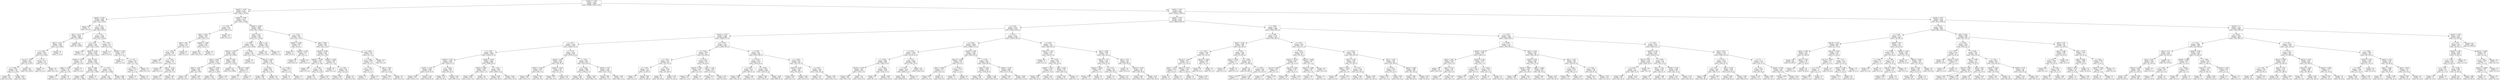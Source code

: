 digraph Tree {
node [shape=box, fontname="helvetica"] ;
edge [fontname="helvetica"] ;
0 [label="redshift <= -0.783\nentropy = 1.379\nsamples = 70000\nvalue = [41600, 13261, 15139]"] ;
1 [label="redshift <= -0.789\nentropy = 0.161\nsamples = 15501\nvalue = [360, 2, 15139]"] ;
0 -> 1 [labeldistance=2.5, labelangle=45, headlabel="True"] ;
2 [label="redshift <= -0.795\nentropy = 0.034\nsamples = 9589\nvalue = [34, 0, 9555]"] ;
1 -> 2 ;
3 [label="entropy = 0.0\nsamples = 6\nvalue = [6, 0, 0]"] ;
2 -> 3 ;
4 [label="u <= -0.119\nentropy = 0.029\nsamples = 9583\nvalue = [28, 0, 9555]"] ;
2 -> 4 ;
5 [label="delta <= -0.173\nentropy = 0.008\nsamples = 5965\nvalue = [4, 0, 5961]"] ;
4 -> 5 ;
6 [label="delta <= -0.174\nentropy = 0.018\nsamples = 2366\nvalue = [4, 0, 2362]"] ;
5 -> 6 ;
7 [label="i <= 1.044\nentropy = 0.014\nsamples = 2365\nvalue = [3, 0, 2362]"] ;
6 -> 7 ;
8 [label="cam_col <= -0.635\nentropy = 0.01\nsamples = 2349\nvalue = [2, 0, 2347]"] ;
7 -> 8 ;
9 [label="i <= -0.695\nentropy = 0.027\nsamples = 736\nvalue = [2, 0, 734]"] ;
8 -> 9 ;
10 [label="entropy = 0.0\nsamples = 425\nvalue = [0, 0, 425]"] ;
9 -> 10 ;
11 [label="entropy = 0.056\nsamples = 311\nvalue = [2, 0, 309]"] ;
9 -> 11 ;
12 [label="entropy = 0.0\nsamples = 1613\nvalue = [0, 0, 1613]"] ;
8 -> 12 ;
13 [label="i <= 1.07\nentropy = 0.337\nsamples = 16\nvalue = [1, 0, 15]"] ;
7 -> 13 ;
14 [label="entropy = 0.0\nsamples = 1\nvalue = [1, 0, 0]"] ;
13 -> 14 ;
15 [label="entropy = 0.0\nsamples = 15\nvalue = [0, 0, 15]"] ;
13 -> 15 ;
16 [label="entropy = 0.0\nsamples = 1\nvalue = [1, 0, 0]"] ;
6 -> 16 ;
17 [label="entropy = 0.0\nsamples = 3599\nvalue = [0, 0, 3599]"] ;
5 -> 17 ;
18 [label="i <= 1.773\nentropy = 0.058\nsamples = 3618\nvalue = [24, 0, 3594]"] ;
4 -> 18 ;
19 [label="u <= -0.119\nentropy = 0.05\nsamples = 3579\nvalue = [20, 0, 3559]"] ;
18 -> 19 ;
20 [label="entropy = 0.0\nsamples = 1\nvalue = [1, 0, 0]"] ;
19 -> 20 ;
21 [label="redshift <= -0.791\nentropy = 0.048\nsamples = 3578\nvalue = [19, 0, 3559]"] ;
19 -> 21 ;
22 [label="redshift <= -0.791\nentropy = 0.31\nsamples = 36\nvalue = [2, 0, 34]"] ;
21 -> 22 ;
23 [label="alpha <= -1.722\nentropy = 0.187\nsamples = 35\nvalue = [1, 0, 34]"] ;
22 -> 23 ;
24 [label="entropy = 1.0\nsamples = 2\nvalue = [1, 0, 1]"] ;
23 -> 24 ;
25 [label="entropy = 0.0\nsamples = 33\nvalue = [0, 0, 33]"] ;
23 -> 25 ;
26 [label="entropy = 0.0\nsamples = 1\nvalue = [1, 0, 0]"] ;
22 -> 26 ;
27 [label="delta <= 0.307\nentropy = 0.044\nsamples = 3542\nvalue = [17, 0, 3525]"] ;
21 -> 27 ;
28 [label="delta <= 0.306\nentropy = 0.061\nsamples = 1970\nvalue = [14, 0, 1956]"] ;
27 -> 28 ;
29 [label="entropy = 0.057\nsamples = 1969\nvalue = [13, 0, 1956]"] ;
28 -> 29 ;
30 [label="entropy = 0.0\nsamples = 1\nvalue = [1, 0, 0]"] ;
28 -> 30 ;
31 [label="i <= 1.007\nentropy = 0.02\nsamples = 1572\nvalue = [3, 0, 1569]"] ;
27 -> 31 ;
32 [label="entropy = 0.0\nsamples = 1188\nvalue = [0, 0, 1188]"] ;
31 -> 32 ;
33 [label="entropy = 0.066\nsamples = 384\nvalue = [3, 0, 381]"] ;
31 -> 33 ;
34 [label="i <= 1.785\nentropy = 0.477\nsamples = 39\nvalue = [4, 0, 35]"] ;
18 -> 34 ;
35 [label="entropy = 0.0\nsamples = 2\nvalue = [2, 0, 0]"] ;
34 -> 35 ;
36 [label="redshift <= -0.793\nentropy = 0.303\nsamples = 37\nvalue = [2, 0, 35]"] ;
34 -> 36 ;
37 [label="entropy = 0.0\nsamples = 1\nvalue = [1, 0, 0]"] ;
36 -> 37 ;
38 [label="i <= 1.81\nentropy = 0.183\nsamples = 36\nvalue = [1, 0, 35]"] ;
36 -> 38 ;
39 [label="u <= 0.417\nentropy = 0.722\nsamples = 5\nvalue = [1, 0, 4]"] ;
38 -> 39 ;
40 [label="entropy = 0.0\nsamples = 1\nvalue = [1, 0, 0]"] ;
39 -> 40 ;
41 [label="entropy = 0.0\nsamples = 4\nvalue = [0, 0, 4]"] ;
39 -> 41 ;
42 [label="entropy = 0.0\nsamples = 31\nvalue = [0, 0, 31]"] ;
38 -> 42 ;
43 [label="redshift <= -0.789\nentropy = 0.312\nsamples = 5912\nvalue = [326, 2, 5584]"] ;
1 -> 43 ;
44 [label="i <= 1.099\nentropy = 0.36\nsamples = 307\nvalue = [286, 0, 21]"] ;
43 -> 44 ;
45 [label="delta <= -0.597\nentropy = 0.434\nsamples = 235\nvalue = [214, 0, 21]"] ;
44 -> 45 ;
46 [label="delta <= -0.67\nentropy = 0.746\nsamples = 66\nvalue = [52, 0, 14]"] ;
45 -> 46 ;
47 [label="u <= -1.269\nentropy = 0.696\nsamples = 64\nvalue = [52, 0, 12]"] ;
46 -> 47 ;
48 [label="entropy = 0.0\nsamples = 13\nvalue = [13, 0, 0]"] ;
47 -> 48 ;
49 [label="u <= -1.206\nentropy = 0.787\nsamples = 51\nvalue = [39, 0, 12]"] ;
47 -> 49 ;
50 [label="entropy = 0.0\nsamples = 3\nvalue = [0, 0, 3]"] ;
49 -> 50 ;
51 [label="delta <= -1.316\nentropy = 0.696\nsamples = 48\nvalue = [39, 0, 9]"] ;
49 -> 51 ;
52 [label="entropy = 0.0\nsamples = 8\nvalue = [8, 0, 0]"] ;
51 -> 52 ;
53 [label="entropy = 0.769\nsamples = 40\nvalue = [31, 0, 9]"] ;
51 -> 53 ;
54 [label="entropy = 0.0\nsamples = 2\nvalue = [0, 0, 2]"] ;
46 -> 54 ;
55 [label="redshift <= -0.789\nentropy = 0.249\nsamples = 169\nvalue = [162, 0, 7]"] ;
45 -> 55 ;
56 [label="entropy = 0.0\nsamples = 162\nvalue = [162, 0, 0]"] ;
55 -> 56 ;
57 [label="entropy = 0.0\nsamples = 7\nvalue = [0, 0, 7]"] ;
55 -> 57 ;
58 [label="entropy = 0.0\nsamples = 72\nvalue = [72, 0, 0]"] ;
44 -> 58 ;
59 [label="redshift <= -0.788\nentropy = 0.066\nsamples = 5605\nvalue = [40, 2, 5563]"] ;
43 -> 59 ;
60 [label="delta <= 1.62\nentropy = 0.029\nsamples = 5351\nvalue = [14, 1, 5336]"] ;
59 -> 60 ;
61 [label="i <= 0.883\nentropy = 0.027\nsamples = 5183\nvalue = [14, 0, 5169]"] ;
60 -> 61 ;
62 [label="field_ID <= -0.363\nentropy = 0.019\nsamples = 4463\nvalue = [8, 0, 4455]"] ;
61 -> 62 ;
63 [label="alpha <= -0.935\nentropy = 0.032\nsamples = 2111\nvalue = [7, 0, 2104]"] ;
62 -> 63 ;
64 [label="alpha <= -1.174\nentropy = 0.091\nsamples = 344\nvalue = [4, 0, 340]"] ;
63 -> 64 ;
65 [label="entropy = 0.0\nsamples = 257\nvalue = [0, 0, 257]"] ;
64 -> 65 ;
66 [label="entropy = 0.269\nsamples = 87\nvalue = [4, 0, 83]"] ;
64 -> 66 ;
67 [label="field_ID <= -0.369\nentropy = 0.018\nsamples = 1767\nvalue = [3, 0, 1764]"] ;
63 -> 67 ;
68 [label="entropy = 0.013\nsamples = 1754\nvalue = [2, 0, 1752]"] ;
67 -> 68 ;
69 [label="entropy = 0.391\nsamples = 13\nvalue = [1, 0, 12]"] ;
67 -> 69 ;
70 [label="alpha <= 1.872\nentropy = 0.005\nsamples = 2352\nvalue = [1, 0, 2351]"] ;
62 -> 70 ;
71 [label="entropy = 0.0\nsamples = 2344\nvalue = [0, 0, 2344]"] ;
70 -> 71 ;
72 [label="cam_col <= -0.006\nentropy = 0.544\nsamples = 8\nvalue = [1, 0, 7]"] ;
70 -> 72 ;
73 [label="entropy = 0.0\nsamples = 1\nvalue = [1, 0, 0]"] ;
72 -> 73 ;
74 [label="entropy = 0.0\nsamples = 7\nvalue = [0, 0, 7]"] ;
72 -> 74 ;
75 [label="i <= 0.883\nentropy = 0.07\nsamples = 720\nvalue = [6, 0, 714]"] ;
61 -> 75 ;
76 [label="entropy = 0.0\nsamples = 1\nvalue = [1, 0, 0]"] ;
75 -> 76 ;
77 [label="fiber_ID <= 2.018\nentropy = 0.06\nsamples = 719\nvalue = [5, 0, 714]"] ;
75 -> 77 ;
78 [label="u <= 0.429\nentropy = 0.05\nsamples = 714\nvalue = [4, 0, 710]"] ;
77 -> 78 ;
79 [label="entropy = 0.087\nsamples = 367\nvalue = [4, 0, 363]"] ;
78 -> 79 ;
80 [label="entropy = 0.0\nsamples = 347\nvalue = [0, 0, 347]"] ;
78 -> 80 ;
81 [label="u <= 1.008\nentropy = 0.722\nsamples = 5\nvalue = [1, 0, 4]"] ;
77 -> 81 ;
82 [label="entropy = 0.0\nsamples = 4\nvalue = [0, 0, 4]"] ;
81 -> 82 ;
83 [label="entropy = 0.0\nsamples = 1\nvalue = [1, 0, 0]"] ;
81 -> 83 ;
84 [label="alpha <= 1.36\nentropy = 0.053\nsamples = 168\nvalue = [0, 1, 167]"] ;
60 -> 84 ;
85 [label="entropy = 0.0\nsamples = 167\nvalue = [0, 0, 167]"] ;
84 -> 85 ;
86 [label="entropy = 0.0\nsamples = 1\nvalue = [0, 1, 0]"] ;
84 -> 86 ;
87 [label="i <= -1.562\nentropy = 0.513\nsamples = 254\nvalue = [26, 1, 227]"] ;
59 -> 87 ;
88 [label="redshift <= -0.786\nentropy = 0.985\nsamples = 14\nvalue = [8, 0, 6]"] ;
87 -> 88 ;
89 [label="entropy = 0.0\nsamples = 5\nvalue = [0, 0, 5]"] ;
88 -> 89 ;
90 [label="redshift <= -0.784\nentropy = 0.503\nsamples = 9\nvalue = [8, 0, 1]"] ;
88 -> 90 ;
91 [label="entropy = 0.0\nsamples = 8\nvalue = [8, 0, 0]"] ;
90 -> 91 ;
92 [label="entropy = 0.0\nsamples = 1\nvalue = [0, 0, 1]"] ;
90 -> 92 ;
93 [label="delta <= 0.825\nentropy = 0.423\nsamples = 240\nvalue = [18, 1, 221]"] ;
87 -> 93 ;
94 [label="redshift <= -0.786\nentropy = 0.305\nsamples = 204\nvalue = [9, 1, 194]"] ;
93 -> 94 ;
95 [label="redshift <= -0.788\nentropy = 0.145\nsamples = 145\nvalue = [3, 0, 142]"] ;
94 -> 95 ;
96 [label="entropy = 0.0\nsamples = 1\nvalue = [1, 0, 0]"] ;
95 -> 96 ;
97 [label="i <= 1.439\nentropy = 0.106\nsamples = 144\nvalue = [2, 0, 142]"] ;
95 -> 97 ;
98 [label="entropy = 0.0\nsamples = 123\nvalue = [0, 0, 123]"] ;
97 -> 98 ;
99 [label="entropy = 0.454\nsamples = 21\nvalue = [2, 0, 19]"] ;
97 -> 99 ;
100 [label="redshift <= -0.786\nentropy = 0.596\nsamples = 59\nvalue = [6, 1, 52]"] ;
94 -> 100 ;
101 [label="entropy = 0.0\nsamples = 1\nvalue = [0, 1, 0]"] ;
100 -> 101 ;
102 [label="i <= 1.097\nentropy = 0.48\nsamples = 58\nvalue = [6, 0, 52]"] ;
100 -> 102 ;
103 [label="entropy = 0.696\nsamples = 32\nvalue = [6, 0, 26]"] ;
102 -> 103 ;
104 [label="entropy = 0.0\nsamples = 26\nvalue = [0, 0, 26]"] ;
102 -> 104 ;
105 [label="u <= 0.804\nentropy = 0.811\nsamples = 36\nvalue = [9, 0, 27]"] ;
93 -> 105 ;
106 [label="u <= -1.085\nentropy = 0.684\nsamples = 33\nvalue = [6, 0, 27]"] ;
105 -> 106 ;
107 [label="i <= -1.155\nentropy = 0.811\nsamples = 4\nvalue = [3, 0, 1]"] ;
106 -> 107 ;
108 [label="entropy = 0.0\nsamples = 1\nvalue = [0, 0, 1]"] ;
107 -> 108 ;
109 [label="entropy = 0.0\nsamples = 3\nvalue = [3, 0, 0]"] ;
107 -> 109 ;
110 [label="delta <= 1.058\nentropy = 0.48\nsamples = 29\nvalue = [3, 0, 26]"] ;
106 -> 110 ;
111 [label="entropy = 0.954\nsamples = 8\nvalue = [3, 0, 5]"] ;
110 -> 111 ;
112 [label="entropy = 0.0\nsamples = 21\nvalue = [0, 0, 21]"] ;
110 -> 112 ;
113 [label="entropy = 0.0\nsamples = 3\nvalue = [3, 0, 0]"] ;
105 -> 113 ;
114 [label="redshift <= 0.568\nentropy = 0.8\nsamples = 54499\nvalue = [41240, 13259, 0]"] ;
0 -> 114 [labeldistance=2.5, labelangle=-45, headlabel="False"] ;
115 [label="redshift <= 0.148\nentropy = 0.331\nsamples = 43200\nvalue = [40569, 2631, 0]"] ;
114 -> 115 ;
116 [label="u <= 0.142\nentropy = 0.219\nsamples = 36311\nvalue = [35041, 1270, 0]"] ;
115 -> 116 ;
117 [label="redshift <= -0.326\nentropy = 0.318\nsamples = 16966\nvalue = [15989, 977, 0]"] ;
116 -> 117 ;
118 [label="i <= -0.911\nentropy = 0.139\nsamples = 13872\nvalue = [13600, 272, 0]"] ;
117 -> 118 ;
119 [label="u <= -1.402\nentropy = 0.073\nsamples = 10929\nvalue = [10832, 97, 0]"] ;
118 -> 119 ;
120 [label="redshift <= -0.623\nentropy = 0.158\nsamples = 2481\nvalue = [2424, 57, 0]"] ;
119 -> 120 ;
121 [label="redshift <= -0.719\nentropy = 0.088\nsamples = 2356\nvalue = [2330, 26, 0]"] ;
120 -> 121 ;
122 [label="entropy = 0.011\nsamples = 1073\nvalue = [1072, 1, 0]"] ;
121 -> 122 ;
123 [label="entropy = 0.139\nsamples = 1283\nvalue = [1258, 25, 0]"] ;
121 -> 123 ;
124 [label="u <= -1.646\nentropy = 0.808\nsamples = 125\nvalue = [94, 31, 0]"] ;
120 -> 124 ;
125 [label="entropy = 0.779\nsamples = 26\nvalue = [6, 20, 0]"] ;
124 -> 125 ;
126 [label="entropy = 0.503\nsamples = 99\nvalue = [88, 11, 0]"] ;
124 -> 126 ;
127 [label="redshift <= -0.618\nentropy = 0.043\nsamples = 8448\nvalue = [8408, 40, 0]"] ;
119 -> 127 ;
128 [label="field_ID <= 0.494\nentropy = 0.017\nsamples = 4321\nvalue = [4314, 7, 0]"] ;
127 -> 128 ;
129 [label="entropy = 0.022\nsamples = 3350\nvalue = [3343, 7, 0]"] ;
128 -> 129 ;
130 [label="entropy = 0.0\nsamples = 971\nvalue = [971, 0, 0]"] ;
128 -> 130 ;
131 [label="u <= -1.017\nentropy = 0.067\nsamples = 4127\nvalue = [4094, 33, 0]"] ;
127 -> 131 ;
132 [label="entropy = 0.168\nsamples = 801\nvalue = [781, 20, 0]"] ;
131 -> 132 ;
133 [label="entropy = 0.037\nsamples = 3326\nvalue = [3313, 13, 0]"] ;
131 -> 133 ;
134 [label="u <= -1.121\nentropy = 0.325\nsamples = 2943\nvalue = [2768, 175, 0]"] ;
118 -> 134 ;
135 [label="redshift <= -0.57\nentropy = 0.875\nsamples = 268\nvalue = [189, 79, 0]"] ;
134 -> 135 ;
136 [label="redshift <= -0.614\nentropy = 0.189\nsamples = 173\nvalue = [168, 5, 0]"] ;
135 -> 136 ;
137 [label="entropy = 0.059\nsamples = 145\nvalue = [144, 1, 0]"] ;
136 -> 137 ;
138 [label="entropy = 0.592\nsamples = 28\nvalue = [24, 4, 0]"] ;
136 -> 138 ;
139 [label="redshift <= -0.437\nentropy = 0.762\nsamples = 95\nvalue = [21, 74, 0]"] ;
135 -> 139 ;
140 [label="entropy = 0.956\nsamples = 53\nvalue = [20, 33, 0]"] ;
139 -> 140 ;
141 [label="entropy = 0.162\nsamples = 42\nvalue = [1, 41, 0]"] ;
139 -> 141 ;
142 [label="i <= -0.505\nentropy = 0.223\nsamples = 2675\nvalue = [2579, 96, 0]"] ;
134 -> 142 ;
143 [label="u <= -0.282\nentropy = 0.096\nsamples = 1385\nvalue = [1368, 17, 0]"] ;
142 -> 143 ;
144 [label="entropy = 0.182\nsamples = 582\nvalue = [566, 16, 0]"] ;
143 -> 144 ;
145 [label="entropy = 0.014\nsamples = 803\nvalue = [802, 1, 0]"] ;
143 -> 145 ;
146 [label="redshift <= -0.56\nentropy = 0.332\nsamples = 1290\nvalue = [1211, 79, 0]"] ;
142 -> 146 ;
147 [label="entropy = 0.097\nsamples = 558\nvalue = [551, 7, 0]"] ;
146 -> 147 ;
148 [label="entropy = 0.464\nsamples = 732\nvalue = [660, 72, 0]"] ;
146 -> 148 ;
149 [label="u <= -0.451\nentropy = 0.774\nsamples = 3094\nvalue = [2389, 705, 0]"] ;
117 -> 149 ;
150 [label="u <= -0.591\nentropy = 0.626\nsamples = 473\nvalue = [74, 399, 0]"] ;
149 -> 150 ;
151 [label="u <= -0.99\nentropy = 0.413\nsamples = 361\nvalue = [30, 331, 0]"] ;
150 -> 151 ;
152 [label="i <= -1.354\nentropy = 0.177\nsamples = 188\nvalue = [5, 183, 0]"] ;
151 -> 152 ;
153 [label="entropy = 1.0\nsamples = 6\nvalue = [3, 3, 0]"] ;
152 -> 153 ;
154 [label="entropy = 0.087\nsamples = 182\nvalue = [2, 180, 0]"] ;
152 -> 154 ;
155 [label="i <= -0.01\nentropy = 0.596\nsamples = 173\nvalue = [25, 148, 0]"] ;
151 -> 155 ;
156 [label="entropy = 1.0\nsamples = 36\nvalue = [18, 18, 0]"] ;
155 -> 156 ;
157 [label="entropy = 0.291\nsamples = 137\nvalue = [7, 130, 0]"] ;
155 -> 157 ;
158 [label="i <= 0.212\nentropy = 0.967\nsamples = 112\nvalue = [44, 68, 0]"] ;
150 -> 158 ;
159 [label="fiber_ID <= 1.497\nentropy = 0.675\nsamples = 45\nvalue = [37, 8, 0]"] ;
158 -> 159 ;
160 [label="entropy = 0.527\nsamples = 42\nvalue = [37, 5, 0]"] ;
159 -> 160 ;
161 [label="entropy = 0.0\nsamples = 3\nvalue = [0, 3, 0]"] ;
159 -> 161 ;
162 [label="delta <= -1.193\nentropy = 0.483\nsamples = 67\nvalue = [7, 60, 0]"] ;
158 -> 162 ;
163 [label="entropy = 0.971\nsamples = 5\nvalue = [3, 2, 0]"] ;
162 -> 163 ;
164 [label="entropy = 0.345\nsamples = 62\nvalue = [4, 58, 0]"] ;
162 -> 164 ;
165 [label="i <= 0.486\nentropy = 0.52\nsamples = 2621\nvalue = [2315, 306, 0]"] ;
149 -> 165 ;
166 [label="u <= -0.155\nentropy = 0.272\nsamples = 2117\nvalue = [2018, 99, 0]"] ;
165 -> 166 ;
167 [label="i <= 0.229\nentropy = 0.572\nsamples = 421\nvalue = [364, 57, 0]"] ;
166 -> 167 ;
168 [label="entropy = 0.389\nsamples = 328\nvalue = [303, 25, 0]"] ;
167 -> 168 ;
169 [label="entropy = 0.929\nsamples = 93\nvalue = [61, 32, 0]"] ;
167 -> 169 ;
170 [label="i <= -0.005\nentropy = 0.167\nsamples = 1696\nvalue = [1654, 42, 0]"] ;
166 -> 170 ;
171 [label="entropy = 0.055\nsamples = 801\nvalue = [796, 5, 0]"] ;
170 -> 171 ;
172 [label="entropy = 0.248\nsamples = 895\nvalue = [858, 37, 0]"] ;
170 -> 172 ;
173 [label="u <= -0.166\nentropy = 0.977\nsamples = 504\nvalue = [297, 207, 0]"] ;
165 -> 173 ;
174 [label="redshift <= -0.218\nentropy = 0.959\nsamples = 165\nvalue = [63, 102, 0]"] ;
173 -> 174 ;
175 [label="entropy = 0.663\nsamples = 29\nvalue = [24, 5, 0]"] ;
174 -> 175 ;
176 [label="entropy = 0.865\nsamples = 136\nvalue = [39, 97, 0]"] ;
174 -> 176 ;
177 [label="i <= 0.775\nentropy = 0.893\nsamples = 339\nvalue = [234, 105, 0]"] ;
173 -> 177 ;
178 [label="entropy = 0.757\nsamples = 142\nvalue = [111, 31, 0]"] ;
177 -> 178 ;
179 [label="entropy = 0.955\nsamples = 197\nvalue = [123, 74, 0]"] ;
177 -> 179 ;
180 [label="i <= 0.91\nentropy = 0.113\nsamples = 19345\nvalue = [19052, 293, 0]"] ;
116 -> 180 ;
181 [label="i <= 0.309\nentropy = 0.068\nsamples = 18230\nvalue = [18083, 147, 0]"] ;
180 -> 181 ;
182 [label="u <= 0.515\nentropy = 0.042\nsamples = 11181\nvalue = [11130, 51, 0]"] ;
181 -> 182 ;
183 [label="i <= -0.168\nentropy = 0.068\nsamples = 3693\nvalue = [3663, 30, 0]"] ;
182 -> 183 ;
184 [label="field_ID <= -0.612\nentropy = 0.02\nsamples = 1565\nvalue = [1562, 3, 0]"] ;
183 -> 184 ;
185 [label="entropy = 0.057\nsamples = 460\nvalue = [457, 3, 0]"] ;
184 -> 185 ;
186 [label="entropy = 0.0\nsamples = 1105\nvalue = [1105, 0, 0]"] ;
184 -> 186 ;
187 [label="i <= -0.168\nentropy = 0.098\nsamples = 2128\nvalue = [2101, 27, 0]"] ;
183 -> 187 ;
188 [label="entropy = 0.0\nsamples = 1\nvalue = [0, 1, 0]"] ;
187 -> 188 ;
189 [label="entropy = 0.095\nsamples = 2127\nvalue = [2101, 26, 0]"] ;
187 -> 189 ;
190 [label="i <= 0.24\nentropy = 0.028\nsamples = 7488\nvalue = [7467, 21, 0]"] ;
182 -> 190 ;
191 [label="i <= 0.24\nentropy = 0.033\nsamples = 6227\nvalue = [6206, 21, 0]"] ;
190 -> 191 ;
192 [label="entropy = 0.031\nsamples = 6226\nvalue = [6206, 20, 0]"] ;
191 -> 192 ;
193 [label="entropy = 0.0\nsamples = 1\nvalue = [0, 1, 0]"] ;
191 -> 193 ;
194 [label="entropy = 0.0\nsamples = 1261\nvalue = [1261, 0, 0]"] ;
190 -> 194 ;
195 [label="redshift <= -0.585\nentropy = 0.104\nsamples = 7049\nvalue = [6953, 96, 0]"] ;
181 -> 195 ;
196 [label="fiber_ID <= 1.241\nentropy = 0.742\nsamples = 38\nvalue = [30, 8, 0]"] ;
195 -> 196 ;
197 [label="delta <= -0.448\nentropy = 0.533\nsamples = 33\nvalue = [29, 4, 0]"] ;
196 -> 197 ;
198 [label="entropy = 0.837\nsamples = 15\nvalue = [11, 4, 0]"] ;
197 -> 198 ;
199 [label="entropy = 0.0\nsamples = 18\nvalue = [18, 0, 0]"] ;
197 -> 199 ;
200 [label="i <= 0.585\nentropy = 0.722\nsamples = 5\nvalue = [1, 4, 0]"] ;
196 -> 200 ;
201 [label="entropy = 0.0\nsamples = 1\nvalue = [1, 0, 0]"] ;
200 -> 201 ;
202 [label="entropy = 0.0\nsamples = 4\nvalue = [0, 4, 0]"] ;
200 -> 202 ;
203 [label="u <= 0.58\nentropy = 0.097\nsamples = 7011\nvalue = [6923, 88, 0]"] ;
195 -> 203 ;
204 [label="alpha <= -0.676\nentropy = 0.169\nsamples = 1791\nvalue = [1746, 45, 0]"] ;
203 -> 204 ;
205 [label="entropy = 0.297\nsamples = 305\nvalue = [289, 16, 0]"] ;
204 -> 205 ;
206 [label="entropy = 0.139\nsamples = 1486\nvalue = [1457, 29, 0]"] ;
204 -> 206 ;
207 [label="redshift <= -0.169\nentropy = 0.069\nsamples = 5220\nvalue = [5177, 43, 0]"] ;
203 -> 207 ;
208 [label="entropy = 0.164\nsamples = 457\nvalue = [446, 11, 0]"] ;
207 -> 208 ;
209 [label="entropy = 0.058\nsamples = 4763\nvalue = [4731, 32, 0]"] ;
207 -> 209 ;
210 [label="i <= 1.028\nentropy = 0.56\nsamples = 1115\nvalue = [969, 146, 0]"] ;
180 -> 210 ;
211 [label="fiber_ID <= -1.621\nentropy = 0.337\nsamples = 337\nvalue = [316, 21, 0]"] ;
210 -> 211 ;
212 [label="entropy = 0.0\nsamples = 3\nvalue = [0, 3, 0]"] ;
211 -> 212 ;
213 [label="u <= 0.549\nentropy = 0.303\nsamples = 334\nvalue = [316, 18, 0]"] ;
211 -> 213 ;
214 [label="redshift <= -0.133\nentropy = 0.596\nsamples = 83\nvalue = [71, 12, 0]"] ;
213 -> 214 ;
215 [label="entropy = 0.821\nsamples = 39\nvalue = [29, 10, 0]"] ;
214 -> 215 ;
216 [label="entropy = 0.267\nsamples = 44\nvalue = [42, 2, 0]"] ;
214 -> 216 ;
217 [label="delta <= 1.842\nentropy = 0.163\nsamples = 251\nvalue = [245, 6, 0]"] ;
213 -> 217 ;
218 [label="entropy = 0.141\nsamples = 250\nvalue = [245, 5, 0]"] ;
217 -> 218 ;
219 [label="entropy = 0.0\nsamples = 1\nvalue = [0, 1, 0]"] ;
217 -> 219 ;
220 [label="delta <= -0.484\nentropy = 0.636\nsamples = 778\nvalue = [653, 125, 0]"] ;
210 -> 220 ;
221 [label="fiber_ID <= -1.55\nentropy = 0.772\nsamples = 296\nvalue = [229, 67, 0]"] ;
220 -> 221 ;
222 [label="field_ID <= -0.106\nentropy = 0.863\nsamples = 7\nvalue = [2, 5, 0]"] ;
221 -> 222 ;
223 [label="entropy = 0.918\nsamples = 3\nvalue = [2, 1, 0]"] ;
222 -> 223 ;
224 [label="entropy = 0.0\nsamples = 4\nvalue = [0, 4, 0]"] ;
222 -> 224 ;
225 [label="u <= 0.175\nentropy = 0.75\nsamples = 289\nvalue = [227, 62, 0]"] ;
221 -> 225 ;
226 [label="entropy = 0.0\nsamples = 15\nvalue = [15, 0, 0]"] ;
225 -> 226 ;
227 [label="entropy = 0.771\nsamples = 274\nvalue = [212, 62, 0]"] ;
225 -> 227 ;
228 [label="delta <= -0.34\nentropy = 0.53\nsamples = 482\nvalue = [424, 58, 0]"] ;
220 -> 228 ;
229 [label="entropy = 0.0\nsamples = 35\nvalue = [35, 0, 0]"] ;
228 -> 229 ;
230 [label="redshift <= -0.226\nentropy = 0.557\nsamples = 447\nvalue = [389, 58, 0]"] ;
228 -> 230 ;
231 [label="entropy = 0.418\nsamples = 225\nvalue = [206, 19, 0]"] ;
230 -> 231 ;
232 [label="entropy = 0.671\nsamples = 222\nvalue = [183, 39, 0]"] ;
230 -> 232 ;
233 [label="u <= -0.068\nentropy = 0.717\nsamples = 6889\nvalue = [5528, 1361, 0]"] ;
115 -> 233 ;
234 [label="u <= -0.442\nentropy = 0.718\nsamples = 1223\nvalue = [242, 981, 0]"] ;
233 -> 234 ;
235 [label="delta <= -1.036\nentropy = 0.288\nsamples = 636\nvalue = [32, 604, 0]"] ;
234 -> 235 ;
236 [label="u <= -0.517\nentropy = 0.538\nsamples = 138\nvalue = [17, 121, 0]"] ;
235 -> 236 ;
237 [label="fiber_ID <= -1.258\nentropy = 0.43\nsamples = 125\nvalue = [11, 114, 0]"] ;
236 -> 237 ;
238 [label="delta <= -1.271\nentropy = 0.918\nsamples = 12\nvalue = [4, 8, 0]"] ;
237 -> 238 ;
239 [label="entropy = 1.0\nsamples = 8\nvalue = [4, 4, 0]"] ;
238 -> 239 ;
240 [label="entropy = 0.0\nsamples = 4\nvalue = [0, 4, 0]"] ;
238 -> 240 ;
241 [label="fiber_ID <= -0.277\nentropy = 0.335\nsamples = 113\nvalue = [7, 106, 0]"] ;
237 -> 241 ;
242 [label="entropy = 0.0\nsamples = 37\nvalue = [0, 37, 0]"] ;
241 -> 242 ;
243 [label="entropy = 0.443\nsamples = 76\nvalue = [7, 69, 0]"] ;
241 -> 243 ;
244 [label="fiber_ID <= -0.295\nentropy = 0.996\nsamples = 13\nvalue = [6, 7, 0]"] ;
236 -> 244 ;
245 [label="entropy = 0.0\nsamples = 6\nvalue = [6, 0, 0]"] ;
244 -> 245 ;
246 [label="entropy = 0.0\nsamples = 7\nvalue = [0, 7, 0]"] ;
244 -> 246 ;
247 [label="i <= -0.94\nentropy = 0.195\nsamples = 498\nvalue = [15, 483, 0]"] ;
235 -> 247 ;
248 [label="alpha <= -0.738\nentropy = 0.971\nsamples = 5\nvalue = [2, 3, 0]"] ;
247 -> 248 ;
249 [label="entropy = 0.0\nsamples = 2\nvalue = [2, 0, 0]"] ;
248 -> 249 ;
250 [label="entropy = 0.0\nsamples = 3\nvalue = [0, 3, 0]"] ;
248 -> 250 ;
251 [label="u <= -0.886\nentropy = 0.176\nsamples = 493\nvalue = [13, 480, 0]"] ;
247 -> 251 ;
252 [label="entropy = 0.0\nsamples = 189\nvalue = [0, 189, 0]"] ;
251 -> 252 ;
253 [label="i <= 0.018\nentropy = 0.255\nsamples = 304\nvalue = [13, 291, 0]"] ;
251 -> 253 ;
254 [label="entropy = 0.592\nsamples = 7\nvalue = [6, 1, 0]"] ;
253 -> 254 ;
255 [label="entropy = 0.161\nsamples = 297\nvalue = [7, 290, 0]"] ;
253 -> 255 ;
256 [label="i <= 0.515\nentropy = 0.941\nsamples = 587\nvalue = [210, 377, 0]"] ;
234 -> 256 ;
257 [label="u <= -0.252\nentropy = 0.659\nsamples = 82\nvalue = [68, 14, 0]"] ;
256 -> 257 ;
258 [label="field_ID <= -0.717\nentropy = 0.928\nsamples = 35\nvalue = [23, 12, 0]"] ;
257 -> 258 ;
259 [label="cam_col <= 0.309\nentropy = 0.811\nsamples = 8\nvalue = [2, 6, 0]"] ;
258 -> 259 ;
260 [label="entropy = 0.0\nsamples = 5\nvalue = [0, 5, 0]"] ;
259 -> 260 ;
261 [label="entropy = 0.918\nsamples = 3\nvalue = [2, 1, 0]"] ;
259 -> 261 ;
262 [label="fiber_ID <= 0.547\nentropy = 0.764\nsamples = 27\nvalue = [21, 6, 0]"] ;
258 -> 262 ;
263 [label="entropy = 0.454\nsamples = 21\nvalue = [19, 2, 0]"] ;
262 -> 263 ;
264 [label="entropy = 0.918\nsamples = 6\nvalue = [2, 4, 0]"] ;
262 -> 264 ;
265 [label="field_ID <= -0.683\nentropy = 0.254\nsamples = 47\nvalue = [45, 2, 0]"] ;
257 -> 265 ;
266 [label="field_ID <= -0.696\nentropy = 0.592\nsamples = 14\nvalue = [12, 2, 0]"] ;
265 -> 266 ;
267 [label="entropy = 0.391\nsamples = 13\nvalue = [12, 1, 0]"] ;
266 -> 267 ;
268 [label="entropy = 0.0\nsamples = 1\nvalue = [0, 1, 0]"] ;
266 -> 268 ;
269 [label="entropy = 0.0\nsamples = 33\nvalue = [33, 0, 0]"] ;
265 -> 269 ;
270 [label="u <= -0.242\nentropy = 0.857\nsamples = 505\nvalue = [142, 363, 0]"] ;
256 -> 270 ;
271 [label="delta <= -1.304\nentropy = 0.617\nsamples = 242\nvalue = [37, 205, 0]"] ;
270 -> 271 ;
272 [label="alpha <= -1.471\nentropy = 0.918\nsamples = 9\nvalue = [6, 3, 0]"] ;
271 -> 272 ;
273 [label="entropy = 0.0\nsamples = 5\nvalue = [5, 0, 0]"] ;
272 -> 273 ;
274 [label="entropy = 0.811\nsamples = 4\nvalue = [1, 3, 0]"] ;
272 -> 274 ;
275 [label="i <= 0.677\nentropy = 0.566\nsamples = 233\nvalue = [31, 202, 0]"] ;
271 -> 275 ;
276 [label="entropy = 0.906\nsamples = 28\nvalue = [9, 19, 0]"] ;
275 -> 276 ;
277 [label="entropy = 0.492\nsamples = 205\nvalue = [22, 183, 0]"] ;
275 -> 277 ;
278 [label="delta <= -1.035\nentropy = 0.971\nsamples = 263\nvalue = [105, 158, 0]"] ;
270 -> 278 ;
279 [label="i <= 0.873\nentropy = 0.933\nsamples = 63\nvalue = [41, 22, 0]"] ;
278 -> 279 ;
280 [label="entropy = 0.297\nsamples = 19\nvalue = [18, 1, 0]"] ;
279 -> 280 ;
281 [label="entropy = 0.999\nsamples = 44\nvalue = [23, 21, 0]"] ;
279 -> 281 ;
282 [label="field_ID <= 0.403\nentropy = 0.904\nsamples = 200\nvalue = [64, 136, 0]"] ;
278 -> 282 ;
283 [label="entropy = 0.958\nsamples = 158\nvalue = [60, 98, 0]"] ;
282 -> 283 ;
284 [label="entropy = 0.454\nsamples = 42\nvalue = [4, 38, 0]"] ;
282 -> 284 ;
285 [label="u <= 0.205\nentropy = 0.355\nsamples = 5666\nvalue = [5286, 380, 0]"] ;
233 -> 285 ;
286 [label="i <= 0.698\nentropy = 0.727\nsamples = 933\nvalue = [744, 189, 0]"] ;
285 -> 286 ;
287 [label="redshift <= 0.307\nentropy = 0.268\nsamples = 197\nvalue = [188, 9, 0]"] ;
286 -> 287 ;
288 [label="alpha <= 0.507\nentropy = 0.095\nsamples = 164\nvalue = [162, 2, 0]"] ;
287 -> 288 ;
289 [label="entropy = 0.0\nsamples = 116\nvalue = [116, 0, 0]"] ;
288 -> 289 ;
290 [label="alpha <= 0.512\nentropy = 0.25\nsamples = 48\nvalue = [46, 2, 0]"] ;
288 -> 290 ;
291 [label="entropy = 0.0\nsamples = 1\nvalue = [0, 1, 0]"] ;
290 -> 291 ;
292 [label="entropy = 0.149\nsamples = 47\nvalue = [46, 1, 0]"] ;
290 -> 292 ;
293 [label="redshift <= 0.376\nentropy = 0.746\nsamples = 33\nvalue = [26, 7, 0]"] ;
287 -> 293 ;
294 [label="i <= 0.532\nentropy = 0.985\nsamples = 14\nvalue = [8, 6, 0]"] ;
293 -> 294 ;
295 [label="entropy = 0.65\nsamples = 6\nvalue = [1, 5, 0]"] ;
294 -> 295 ;
296 [label="entropy = 0.544\nsamples = 8\nvalue = [7, 1, 0]"] ;
294 -> 296 ;
297 [label="u <= -0.063\nentropy = 0.297\nsamples = 19\nvalue = [18, 1, 0]"] ;
293 -> 297 ;
298 [label="entropy = 0.0\nsamples = 1\nvalue = [0, 1, 0]"] ;
297 -> 298 ;
299 [label="entropy = 0.0\nsamples = 18\nvalue = [18, 0, 0]"] ;
297 -> 299 ;
300 [label="alpha <= -0.143\nentropy = 0.803\nsamples = 736\nvalue = [556, 180, 0]"] ;
286 -> 300 ;
301 [label="redshift <= 0.421\nentropy = 0.615\nsamples = 480\nvalue = [407, 73, 0]"] ;
300 -> 301 ;
302 [label="field_ID <= -0.093\nentropy = 0.491\nsamples = 355\nvalue = [317, 38, 0]"] ;
301 -> 302 ;
303 [label="entropy = 0.646\nsamples = 188\nvalue = [157, 31, 0]"] ;
302 -> 303 ;
304 [label="entropy = 0.251\nsamples = 167\nvalue = [160, 7, 0]"] ;
302 -> 304 ;
305 [label="alpha <= -0.626\nentropy = 0.855\nsamples = 125\nvalue = [90, 35, 0]"] ;
301 -> 305 ;
306 [label="entropy = 0.983\nsamples = 59\nvalue = [34, 25, 0]"] ;
305 -> 306 ;
307 [label="entropy = 0.614\nsamples = 66\nvalue = [56, 10, 0]"] ;
305 -> 307 ;
308 [label="delta <= -1.141\nentropy = 0.98\nsamples = 256\nvalue = [149, 107, 0]"] ;
300 -> 308 ;
309 [label="u <= 0.005\nentropy = 0.619\nsamples = 78\nvalue = [66, 12, 0]"] ;
308 -> 309 ;
310 [label="entropy = 0.994\nsamples = 11\nvalue = [5, 6, 0]"] ;
309 -> 310 ;
311 [label="entropy = 0.435\nsamples = 67\nvalue = [61, 6, 0]"] ;
309 -> 311 ;
312 [label="i <= 1.034\nentropy = 0.997\nsamples = 178\nvalue = [83, 95, 0]"] ;
308 -> 312 ;
313 [label="entropy = 0.872\nsamples = 65\nvalue = [46, 19, 0]"] ;
312 -> 313 ;
314 [label="entropy = 0.912\nsamples = 113\nvalue = [37, 76, 0]"] ;
312 -> 314 ;
315 [label="i <= 1.043\nentropy = 0.244\nsamples = 4733\nvalue = [4542, 191, 0]"] ;
285 -> 315 ;
316 [label="redshift <= 0.344\nentropy = 0.159\nsamples = 2623\nvalue = [2562, 61, 0]"] ;
315 -> 316 ;
317 [label="fiber_ID <= 2.02\nentropy = 0.103\nsamples = 2078\nvalue = [2050, 28, 0]"] ;
316 -> 317 ;
318 [label="u <= 0.429\nentropy = 0.1\nsamples = 2077\nvalue = [2050, 27, 0]"] ;
317 -> 318 ;
319 [label="entropy = 0.201\nsamples = 320\nvalue = [310, 10, 0]"] ;
318 -> 319 ;
320 [label="entropy = 0.079\nsamples = 1757\nvalue = [1740, 17, 0]"] ;
318 -> 320 ;
321 [label="entropy = 0.0\nsamples = 1\nvalue = [0, 1, 0]"] ;
317 -> 321 ;
322 [label="u <= 0.589\nentropy = 0.33\nsamples = 545\nvalue = [512, 33, 0]"] ;
316 -> 322 ;
323 [label="delta <= -1.671\nentropy = 0.518\nsamples = 181\nvalue = [160, 21, 0]"] ;
322 -> 323 ;
324 [label="entropy = 0.0\nsamples = 2\nvalue = [0, 2, 0]"] ;
323 -> 324 ;
325 [label="entropy = 0.488\nsamples = 179\nvalue = [160, 19, 0]"] ;
323 -> 325 ;
326 [label="redshift <= 0.435\nentropy = 0.209\nsamples = 364\nvalue = [352, 12, 0]"] ;
322 -> 326 ;
327 [label="entropy = 0.073\nsamples = 228\nvalue = [226, 2, 0]"] ;
326 -> 327 ;
328 [label="entropy = 0.379\nsamples = 136\nvalue = [126, 10, 0]"] ;
326 -> 328 ;
329 [label="delta <= 0.427\nentropy = 0.334\nsamples = 2110\nvalue = [1980, 130, 0]"] ;
315 -> 329 ;
330 [label="u <= 0.374\nentropy = 0.278\nsamples = 1934\nvalue = [1841, 93, 0]"] ;
329 -> 330 ;
331 [label="u <= 0.37\nentropy = 0.393\nsamples = 400\nvalue = [369, 31, 0]"] ;
330 -> 331 ;
332 [label="entropy = 0.369\nsamples = 395\nvalue = [367, 28, 0]"] ;
331 -> 332 ;
333 [label="entropy = 0.971\nsamples = 5\nvalue = [2, 3, 0]"] ;
331 -> 333 ;
334 [label="delta <= -0.519\nentropy = 0.244\nsamples = 1534\nvalue = [1472, 62, 0]"] ;
330 -> 334 ;
335 [label="entropy = 0.289\nsamples = 830\nvalue = [788, 42, 0]"] ;
334 -> 335 ;
336 [label="entropy = 0.186\nsamples = 704\nvalue = [684, 20, 0]"] ;
334 -> 336 ;
337 [label="u <= 0.7\nentropy = 0.742\nsamples = 176\nvalue = [139, 37, 0]"] ;
329 -> 337 ;
338 [label="i <= 1.221\nentropy = 0.987\nsamples = 67\nvalue = [38, 29, 0]"] ;
337 -> 338 ;
339 [label="entropy = 0.736\nsamples = 29\nvalue = [23, 6, 0]"] ;
338 -> 339 ;
340 [label="entropy = 0.968\nsamples = 38\nvalue = [15, 23, 0]"] ;
338 -> 340 ;
341 [label="redshift <= 0.196\nentropy = 0.378\nsamples = 109\nvalue = [101, 8, 0]"] ;
337 -> 341 ;
342 [label="entropy = 0.985\nsamples = 7\nvalue = [3, 4, 0]"] ;
341 -> 342 ;
343 [label="entropy = 0.239\nsamples = 102\nvalue = [98, 4, 0]"] ;
341 -> 343 ;
344 [label="redshift <= 0.871\nentropy = 0.325\nsamples = 11299\nvalue = [671, 10628, 0]"] ;
114 -> 344 ;
345 [label="u <= -0.016\nentropy = 0.836\nsamples = 1805\nvalue = [481, 1324, 0]"] ;
344 -> 345 ;
346 [label="u <= -0.238\nentropy = 0.211\nsamples = 1017\nvalue = [34, 983, 0]"] ;
345 -> 346 ;
347 [label="fiber_ID <= 1.231\nentropy = 0.065\nsamples = 782\nvalue = [6, 776, 0]"] ;
346 -> 347 ;
348 [label="alpha <= 1.788\nentropy = 0.017\nsamples = 639\nvalue = [1, 638, 0]"] ;
347 -> 348 ;
349 [label="entropy = 0.0\nsamples = 600\nvalue = [0, 600, 0]"] ;
348 -> 349 ;
350 [label="alpha <= 1.793\nentropy = 0.172\nsamples = 39\nvalue = [1, 38, 0]"] ;
348 -> 350 ;
351 [label="entropy = 0.0\nsamples = 1\nvalue = [1, 0, 0]"] ;
350 -> 351 ;
352 [label="entropy = 0.0\nsamples = 38\nvalue = [0, 38, 0]"] ;
350 -> 352 ;
353 [label="fiber_ID <= 1.308\nentropy = 0.219\nsamples = 143\nvalue = [5, 138, 0]"] ;
347 -> 353 ;
354 [label="cam_col <= -0.635\nentropy = 0.75\nsamples = 14\nvalue = [3, 11, 0]"] ;
353 -> 354 ;
355 [label="u <= -0.513\nentropy = 1.0\nsamples = 6\nvalue = [3, 3, 0]"] ;
354 -> 355 ;
356 [label="entropy = 0.811\nsamples = 4\nvalue = [1, 3, 0]"] ;
355 -> 356 ;
357 [label="entropy = 0.0\nsamples = 2\nvalue = [2, 0, 0]"] ;
355 -> 357 ;
358 [label="entropy = 0.0\nsamples = 8\nvalue = [0, 8, 0]"] ;
354 -> 358 ;
359 [label="i <= 3.772\nentropy = 0.115\nsamples = 129\nvalue = [2, 127, 0]"] ;
353 -> 359 ;
360 [label="redshift <= 0.586\nentropy = 0.066\nsamples = 128\nvalue = [1, 127, 0]"] ;
359 -> 360 ;
361 [label="entropy = 0.722\nsamples = 5\nvalue = [1, 4, 0]"] ;
360 -> 361 ;
362 [label="entropy = 0.0\nsamples = 123\nvalue = [0, 123, 0]"] ;
360 -> 362 ;
363 [label="entropy = 0.0\nsamples = 1\nvalue = [1, 0, 0]"] ;
359 -> 363 ;
364 [label="redshift <= 0.63\nentropy = 0.527\nsamples = 235\nvalue = [28, 207, 0]"] ;
346 -> 364 ;
365 [label="i <= 0.848\nentropy = 0.855\nsamples = 50\nvalue = [14, 36, 0]"] ;
364 -> 365 ;
366 [label="i <= 0.402\nentropy = 0.65\nsamples = 6\nvalue = [5, 1, 0]"] ;
365 -> 366 ;
367 [label="entropy = 0.0\nsamples = 1\nvalue = [0, 1, 0]"] ;
366 -> 367 ;
368 [label="entropy = 0.0\nsamples = 5\nvalue = [5, 0, 0]"] ;
366 -> 368 ;
369 [label="i <= 1.586\nentropy = 0.731\nsamples = 44\nvalue = [9, 35, 0]"] ;
365 -> 369 ;
370 [label="fiber_ID <= 0.844\nentropy = 0.65\nsamples = 42\nvalue = [7, 35, 0]"] ;
369 -> 370 ;
371 [label="entropy = 0.258\nsamples = 23\nvalue = [1, 22, 0]"] ;
370 -> 371 ;
372 [label="entropy = 0.9\nsamples = 19\nvalue = [6, 13, 0]"] ;
370 -> 372 ;
373 [label="entropy = 0.0\nsamples = 2\nvalue = [2, 0, 0]"] ;
369 -> 373 ;
374 [label="field_ID <= -0.734\nentropy = 0.387\nsamples = 185\nvalue = [14, 171, 0]"] ;
364 -> 374 ;
375 [label="entropy = 0.0\nsamples = 51\nvalue = [0, 51, 0]"] ;
374 -> 375 ;
376 [label="field_ID <= 0.619\nentropy = 0.483\nsamples = 134\nvalue = [14, 120, 0]"] ;
374 -> 376 ;
377 [label="alpha <= 1.534\nentropy = 0.567\nsamples = 105\nvalue = [14, 91, 0]"] ;
376 -> 377 ;
378 [label="entropy = 0.624\nsamples = 90\nvalue = [14, 76, 0]"] ;
377 -> 378 ;
379 [label="entropy = 0.0\nsamples = 15\nvalue = [0, 15, 0]"] ;
377 -> 379 ;
380 [label="entropy = 0.0\nsamples = 29\nvalue = [0, 29, 0]"] ;
376 -> 380 ;
381 [label="delta <= 0.427\nentropy = 0.987\nsamples = 788\nvalue = [447, 341, 0]"] ;
345 -> 381 ;
382 [label="i <= 0.522\nentropy = 0.934\nsamples = 606\nvalue = [394, 212, 0]"] ;
381 -> 382 ;
383 [label="u <= 1.667\nentropy = 0.276\nsamples = 21\nvalue = [1, 20, 0]"] ;
382 -> 383 ;
384 [label="entropy = 0.0\nsamples = 18\nvalue = [0, 18, 0]"] ;
383 -> 384 ;
385 [label="field_ID <= 0.733\nentropy = 0.918\nsamples = 3\nvalue = [1, 2, 0]"] ;
383 -> 385 ;
386 [label="entropy = 0.0\nsamples = 1\nvalue = [1, 0, 0]"] ;
385 -> 386 ;
387 [label="entropy = 0.0\nsamples = 2\nvalue = [0, 2, 0]"] ;
385 -> 387 ;
388 [label="u <= 0.256\nentropy = 0.913\nsamples = 585\nvalue = [393, 192, 0]"] ;
382 -> 388 ;
389 [label="alpha <= -0.099\nentropy = 1.0\nsamples = 162\nvalue = [79, 83, 0]"] ;
388 -> 389 ;
390 [label="field_ID <= 1.607\nentropy = 0.978\nsamples = 109\nvalue = [64, 45, 0]"] ;
389 -> 390 ;
391 [label="entropy = 0.953\nsamples = 99\nvalue = [62, 37, 0]"] ;
390 -> 391 ;
392 [label="entropy = 0.722\nsamples = 10\nvalue = [2, 8, 0]"] ;
390 -> 392 ;
393 [label="alpha <= 0.677\nentropy = 0.86\nsamples = 53\nvalue = [15, 38, 0]"] ;
389 -> 393 ;
394 [label="entropy = 0.0\nsamples = 10\nvalue = [0, 10, 0]"] ;
393 -> 394 ;
395 [label="entropy = 0.933\nsamples = 43\nvalue = [15, 28, 0]"] ;
393 -> 395 ;
396 [label="i <= 1.335\nentropy = 0.823\nsamples = 423\nvalue = [314, 109, 0]"] ;
388 -> 396 ;
397 [label="redshift <= 0.625\nentropy = 0.985\nsamples = 138\nvalue = [79, 59, 0]"] ;
396 -> 397 ;
398 [label="entropy = 0.811\nsamples = 44\nvalue = [33, 11, 0]"] ;
397 -> 398 ;
399 [label="entropy = 1.0\nsamples = 94\nvalue = [46, 48, 0]"] ;
397 -> 399 ;
400 [label="redshift <= 0.752\nentropy = 0.67\nsamples = 285\nvalue = [235, 50, 0]"] ;
396 -> 400 ;
401 [label="entropy = 0.553\nsamples = 218\nvalue = [190, 28, 0]"] ;
400 -> 401 ;
402 [label="entropy = 0.913\nsamples = 67\nvalue = [45, 22, 0]"] ;
400 -> 402 ;
403 [label="alpha <= 0.24\nentropy = 0.87\nsamples = 182\nvalue = [53, 129, 0]"] ;
381 -> 403 ;
404 [label="alpha <= 0.186\nentropy = 0.965\nsamples = 105\nvalue = [41, 64, 0]"] ;
403 -> 404 ;
405 [label="i <= 0.551\nentropy = 0.948\nsamples = 101\nvalue = [37, 64, 0]"] ;
404 -> 405 ;
406 [label="entropy = 0.0\nsamples = 7\nvalue = [0, 7, 0]"] ;
405 -> 406 ;
407 [label="i <= 0.749\nentropy = 0.967\nsamples = 94\nvalue = [37, 57, 0]"] ;
405 -> 407 ;
408 [label="entropy = 0.0\nsamples = 4\nvalue = [4, 0, 0]"] ;
407 -> 408 ;
409 [label="entropy = 0.948\nsamples = 90\nvalue = [33, 57, 0]"] ;
407 -> 409 ;
410 [label="entropy = 0.0\nsamples = 4\nvalue = [4, 0, 0]"] ;
404 -> 410 ;
411 [label="delta <= 1.479\nentropy = 0.624\nsamples = 77\nvalue = [12, 65, 0]"] ;
403 -> 411 ;
412 [label="delta <= 0.984\nentropy = 0.488\nsamples = 66\nvalue = [7, 59, 0]"] ;
411 -> 412 ;
413 [label="redshift <= 0.631\nentropy = 0.711\nsamples = 36\nvalue = [7, 29, 0]"] ;
412 -> 413 ;
414 [label="entropy = 1.0\nsamples = 10\nvalue = [5, 5, 0]"] ;
413 -> 414 ;
415 [label="entropy = 0.391\nsamples = 26\nvalue = [2, 24, 0]"] ;
413 -> 415 ;
416 [label="entropy = 0.0\nsamples = 30\nvalue = [0, 30, 0]"] ;
412 -> 416 ;
417 [label="u <= 0.812\nentropy = 0.994\nsamples = 11\nvalue = [5, 6, 0]"] ;
411 -> 417 ;
418 [label="redshift <= 0.842\nentropy = 0.592\nsamples = 7\nvalue = [1, 6, 0]"] ;
417 -> 418 ;
419 [label="entropy = 0.0\nsamples = 6\nvalue = [0, 6, 0]"] ;
418 -> 419 ;
420 [label="entropy = 0.0\nsamples = 1\nvalue = [1, 0, 0]"] ;
418 -> 420 ;
421 [label="entropy = 0.0\nsamples = 4\nvalue = [4, 0, 0]"] ;
417 -> 421 ;
422 [label="redshift <= 1.7\nentropy = 0.142\nsamples = 9494\nvalue = [190, 9304, 0]"] ;
344 -> 422 ;
423 [label="u <= -0.076\nentropy = 0.263\nsamples = 4079\nvalue = [182, 3897, 0]"] ;
422 -> 423 ;
424 [label="i <= 1.215\nentropy = 0.066\nsamples = 2816\nvalue = [22, 2794, 0]"] ;
423 -> 424 ;
425 [label="alpha <= 0.13\nentropy = 0.031\nsamples = 2522\nvalue = [8, 2514, 0]"] ;
424 -> 425 ;
426 [label="alpha <= 0.129\nentropy = 0.053\nsamples = 1343\nvalue = [8, 1335, 0]"] ;
425 -> 426 ;
427 [label="fiber_ID <= 0.024\nentropy = 0.047\nsamples = 1342\nvalue = [7, 1335, 0]"] ;
426 -> 427 ;
428 [label="entropy = 0.0\nsamples = 675\nvalue = [0, 675, 0]"] ;
427 -> 428 ;
429 [label="entropy = 0.084\nsamples = 667\nvalue = [7, 660, 0]"] ;
427 -> 429 ;
430 [label="entropy = 0.0\nsamples = 1\nvalue = [1, 0, 0]"] ;
426 -> 430 ;
431 [label="entropy = 0.0\nsamples = 1179\nvalue = [0, 1179, 0]"] ;
425 -> 431 ;
432 [label="redshift <= 0.953\nentropy = 0.276\nsamples = 294\nvalue = [14, 280, 0]"] ;
424 -> 432 ;
433 [label="redshift <= 0.945\nentropy = 0.659\nsamples = 41\nvalue = [7, 34, 0]"] ;
432 -> 433 ;
434 [label="i <= 1.284\nentropy = 0.422\nsamples = 35\nvalue = [3, 32, 0]"] ;
433 -> 434 ;
435 [label="entropy = 0.779\nsamples = 13\nvalue = [3, 10, 0]"] ;
434 -> 435 ;
436 [label="entropy = 0.0\nsamples = 22\nvalue = [0, 22, 0]"] ;
434 -> 436 ;
437 [label="u <= -0.083\nentropy = 0.918\nsamples = 6\nvalue = [4, 2, 0]"] ;
433 -> 437 ;
438 [label="entropy = 0.0\nsamples = 4\nvalue = [4, 0, 0]"] ;
437 -> 438 ;
439 [label="entropy = 0.0\nsamples = 2\nvalue = [0, 2, 0]"] ;
437 -> 439 ;
440 [label="i <= 1.696\nentropy = 0.183\nsamples = 253\nvalue = [7, 246, 0]"] ;
432 -> 440 ;
441 [label="fiber_ID <= -1.631\nentropy = 0.12\nsamples = 245\nvalue = [4, 241, 0]"] ;
440 -> 441 ;
442 [label="entropy = 0.0\nsamples = 1\nvalue = [1, 0, 0]"] ;
441 -> 442 ;
443 [label="entropy = 0.096\nsamples = 244\nvalue = [3, 241, 0]"] ;
441 -> 443 ;
444 [label="field_ID <= -0.471\nentropy = 0.954\nsamples = 8\nvalue = [3, 5, 0]"] ;
440 -> 444 ;
445 [label="entropy = 0.0\nsamples = 3\nvalue = [3, 0, 0]"] ;
444 -> 445 ;
446 [label="entropy = 0.0\nsamples = 5\nvalue = [0, 5, 0]"] ;
444 -> 446 ;
447 [label="i <= 1.501\nentropy = 0.548\nsamples = 1263\nvalue = [160, 1103, 0]"] ;
423 -> 447 ;
448 [label="u <= 0.112\nentropy = 0.403\nsamples = 961\nvalue = [77, 884, 0]"] ;
447 -> 448 ;
449 [label="field_ID <= -0.956\nentropy = 0.242\nsamples = 475\nvalue = [19, 456, 0]"] ;
448 -> 449 ;
450 [label="i <= 1.344\nentropy = 0.592\nsamples = 56\nvalue = [8, 48, 0]"] ;
449 -> 450 ;
451 [label="entropy = 0.0\nsamples = 29\nvalue = [0, 29, 0]"] ;
450 -> 451 ;
452 [label="entropy = 0.877\nsamples = 27\nvalue = [8, 19, 0]"] ;
450 -> 452 ;
453 [label="alpha <= 1.871\nentropy = 0.175\nsamples = 419\nvalue = [11, 408, 0]"] ;
449 -> 453 ;
454 [label="entropy = 0.152\nsamples = 412\nvalue = [9, 403, 0]"] ;
453 -> 454 ;
455 [label="entropy = 0.863\nsamples = 7\nvalue = [2, 5, 0]"] ;
453 -> 455 ;
456 [label="field_ID <= 1.034\nentropy = 0.527\nsamples = 486\nvalue = [58, 428, 0]"] ;
448 -> 456 ;
457 [label="fiber_ID <= -1.599\nentropy = 0.484\nsamples = 429\nvalue = [45, 384, 0]"] ;
456 -> 457 ;
458 [label="entropy = 1.0\nsamples = 6\nvalue = [3, 3, 0]"] ;
457 -> 458 ;
459 [label="entropy = 0.467\nsamples = 423\nvalue = [42, 381, 0]"] ;
457 -> 459 ;
460 [label="field_ID <= 2.066\nentropy = 0.775\nsamples = 57\nvalue = [13, 44, 0]"] ;
456 -> 460 ;
461 [label="entropy = 0.901\nsamples = 41\nvalue = [13, 28, 0]"] ;
460 -> 461 ;
462 [label="entropy = 0.0\nsamples = 16\nvalue = [0, 16, 0]"] ;
460 -> 462 ;
463 [label="u <= 0.398\nentropy = 0.848\nsamples = 302\nvalue = [83, 219, 0]"] ;
447 -> 463 ;
464 [label="redshift <= 1.506\nentropy = 0.614\nsamples = 178\nvalue = [27, 151, 0]"] ;
463 -> 464 ;
465 [label="i <= 1.784\nentropy = 0.696\nsamples = 144\nvalue = [27, 117, 0]"] ;
464 -> 465 ;
466 [label="entropy = 0.603\nsamples = 129\nvalue = [19, 110, 0]"] ;
465 -> 466 ;
467 [label="entropy = 0.997\nsamples = 15\nvalue = [8, 7, 0]"] ;
465 -> 467 ;
468 [label="entropy = 0.0\nsamples = 34\nvalue = [0, 34, 0]"] ;
464 -> 468 ;
469 [label="redshift <= 1.272\nentropy = 0.993\nsamples = 124\nvalue = [56, 68, 0]"] ;
463 -> 469 ;
470 [label="alpha <= -1.654\nentropy = 0.984\nsamples = 80\nvalue = [46, 34, 0]"] ;
469 -> 470 ;
471 [label="entropy = 0.0\nsamples = 8\nvalue = [8, 0, 0]"] ;
470 -> 471 ;
472 [label="entropy = 0.998\nsamples = 72\nvalue = [38, 34, 0]"] ;
470 -> 472 ;
473 [label="alpha <= -0.243\nentropy = 0.773\nsamples = 44\nvalue = [10, 34, 0]"] ;
469 -> 473 ;
474 [label="entropy = 0.929\nsamples = 29\nvalue = [10, 19, 0]"] ;
473 -> 474 ;
475 [label="entropy = 0.0\nsamples = 15\nvalue = [0, 15, 0]"] ;
473 -> 475 ;
476 [label="redshift <= 1.939\nentropy = 0.016\nsamples = 5415\nvalue = [8, 5407, 0]"] ;
422 -> 476 ;
477 [label="u <= 1.079\nentropy = 0.07\nsamples = 959\nvalue = [8, 951, 0]"] ;
476 -> 477 ;
478 [label="redshift <= 1.939\nentropy = 0.039\nsamples = 946\nvalue = [4, 942, 0]"] ;
477 -> 478 ;
479 [label="u <= -1.519\nentropy = 0.031\nsamples = 945\nvalue = [3, 942, 0]"] ;
478 -> 479 ;
480 [label="u <= -1.526\nentropy = 0.31\nsamples = 18\nvalue = [1, 17, 0]"] ;
479 -> 480 ;
481 [label="entropy = 0.0\nsamples = 17\nvalue = [0, 17, 0]"] ;
480 -> 481 ;
482 [label="entropy = 0.0\nsamples = 1\nvalue = [1, 0, 0]"] ;
480 -> 482 ;
483 [label="u <= -0.106\nentropy = 0.022\nsamples = 927\nvalue = [2, 925, 0]"] ;
479 -> 483 ;
484 [label="entropy = 0.0\nsamples = 681\nvalue = [0, 681, 0]"] ;
483 -> 484 ;
485 [label="entropy = 0.068\nsamples = 246\nvalue = [2, 244, 0]"] ;
483 -> 485 ;
486 [label="entropy = 0.0\nsamples = 1\nvalue = [1, 0, 0]"] ;
478 -> 486 ;
487 [label="field_ID <= -0.056\nentropy = 0.89\nsamples = 13\nvalue = [4, 9, 0]"] ;
477 -> 487 ;
488 [label="u <= 1.164\nentropy = 0.985\nsamples = 7\nvalue = [4, 3, 0]"] ;
487 -> 488 ;
489 [label="field_ID <= -0.808\nentropy = 0.811\nsamples = 4\nvalue = [1, 3, 0]"] ;
488 -> 489 ;
490 [label="entropy = 0.0\nsamples = 1\nvalue = [1, 0, 0]"] ;
489 -> 490 ;
491 [label="entropy = 0.0\nsamples = 3\nvalue = [0, 3, 0]"] ;
489 -> 491 ;
492 [label="entropy = 0.0\nsamples = 3\nvalue = [3, 0, 0]"] ;
488 -> 492 ;
493 [label="entropy = 0.0\nsamples = 6\nvalue = [0, 6, 0]"] ;
487 -> 493 ;
494 [label="entropy = 0.0\nsamples = 4456\nvalue = [0, 4456, 0]"] ;
476 -> 494 ;
}